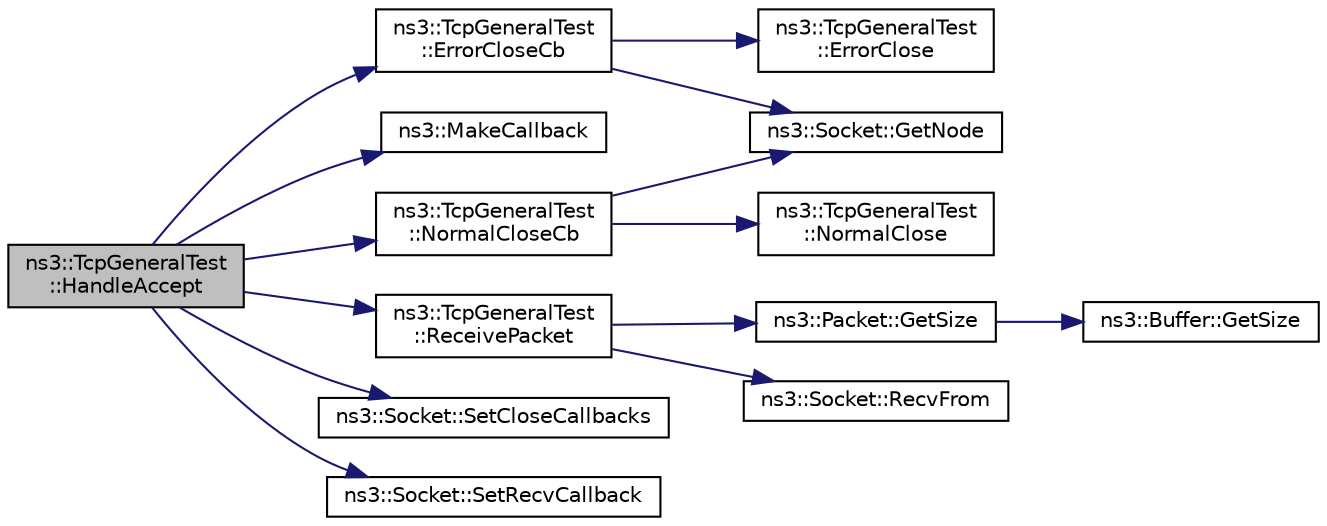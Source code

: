 digraph "ns3::TcpGeneralTest::HandleAccept"
{
 // LATEX_PDF_SIZE
  edge [fontname="Helvetica",fontsize="10",labelfontname="Helvetica",labelfontsize="10"];
  node [fontname="Helvetica",fontsize="10",shape=record];
  rankdir="LR";
  Node1 [label="ns3::TcpGeneralTest\l::HandleAccept",height=0.2,width=0.4,color="black", fillcolor="grey75", style="filled", fontcolor="black",tooltip="Handle an accept connection."];
  Node1 -> Node2 [color="midnightblue",fontsize="10",style="solid",fontname="Helvetica"];
  Node2 [label="ns3::TcpGeneralTest\l::ErrorCloseCb",height=0.2,width=0.4,color="black", fillcolor="white", style="filled",URL="$classns3_1_1_tcp_general_test.html#a06320f4c0056798fc17a37e6db60b503",tooltip="Error Close Callback."];
  Node2 -> Node3 [color="midnightblue",fontsize="10",style="solid",fontname="Helvetica"];
  Node3 [label="ns3::TcpGeneralTest\l::ErrorClose",height=0.2,width=0.4,color="black", fillcolor="white", style="filled",URL="$classns3_1_1_tcp_general_test.html#a7094bdc5082e1d76ef84afb8ee11268f",tooltip="Socket closed with an error."];
  Node2 -> Node4 [color="midnightblue",fontsize="10",style="solid",fontname="Helvetica"];
  Node4 [label="ns3::Socket::GetNode",height=0.2,width=0.4,color="black", fillcolor="white", style="filled",URL="$classns3_1_1_socket.html#aba642ad4301c1df47befc0aa9afa2e48",tooltip="Return the node this socket is associated with."];
  Node1 -> Node5 [color="midnightblue",fontsize="10",style="solid",fontname="Helvetica"];
  Node5 [label="ns3::MakeCallback",height=0.2,width=0.4,color="black", fillcolor="white", style="filled",URL="$namespacens3.html#af1dde3c04374147fca0cfe3b0766d664",tooltip="Build Callbacks for class method members which take varying numbers of arguments and potentially retu..."];
  Node1 -> Node6 [color="midnightblue",fontsize="10",style="solid",fontname="Helvetica"];
  Node6 [label="ns3::TcpGeneralTest\l::NormalCloseCb",height=0.2,width=0.4,color="black", fillcolor="white", style="filled",URL="$classns3_1_1_tcp_general_test.html#abae34b473c7370e0e7c65c985526ef76",tooltip="Normal Close Callback."];
  Node6 -> Node4 [color="midnightblue",fontsize="10",style="solid",fontname="Helvetica"];
  Node6 -> Node7 [color="midnightblue",fontsize="10",style="solid",fontname="Helvetica"];
  Node7 [label="ns3::TcpGeneralTest\l::NormalClose",height=0.2,width=0.4,color="black", fillcolor="white", style="filled",URL="$classns3_1_1_tcp_general_test.html#a38d972b53fbdb443df17121b9a6a31b3",tooltip="Socket closed normally."];
  Node1 -> Node8 [color="midnightblue",fontsize="10",style="solid",fontname="Helvetica"];
  Node8 [label="ns3::TcpGeneralTest\l::ReceivePacket",height=0.2,width=0.4,color="black", fillcolor="white", style="filled",URL="$classns3_1_1_tcp_general_test.html#aa948f005f343ea14a3c563e2d562344b",tooltip="Packet received."];
  Node8 -> Node9 [color="midnightblue",fontsize="10",style="solid",fontname="Helvetica"];
  Node9 [label="ns3::Packet::GetSize",height=0.2,width=0.4,color="black", fillcolor="white", style="filled",URL="$classns3_1_1_packet.html#afff7cb1ff518ee6dc0d424e10a5ad6ec",tooltip="Returns the the size in bytes of the packet (including the zero-filled initial payload)."];
  Node9 -> Node10 [color="midnightblue",fontsize="10",style="solid",fontname="Helvetica"];
  Node10 [label="ns3::Buffer::GetSize",height=0.2,width=0.4,color="black", fillcolor="white", style="filled",URL="$classns3_1_1_buffer.html#a60c9172d2b102f8856c81b2126c8b209",tooltip=" "];
  Node8 -> Node11 [color="midnightblue",fontsize="10",style="solid",fontname="Helvetica"];
  Node11 [label="ns3::Socket::RecvFrom",height=0.2,width=0.4,color="black", fillcolor="white", style="filled",URL="$classns3_1_1_socket.html#af22378d7af9a2745a9eada20210da215",tooltip="Read a single packet from the socket and retrieve the sender address."];
  Node1 -> Node12 [color="midnightblue",fontsize="10",style="solid",fontname="Helvetica"];
  Node12 [label="ns3::Socket::SetCloseCallbacks",height=0.2,width=0.4,color="black", fillcolor="white", style="filled",URL="$classns3_1_1_socket.html#acac93d69d477332371fe83397ed8beeb",tooltip="Detect socket recv() events such as graceful shutdown or error."];
  Node1 -> Node13 [color="midnightblue",fontsize="10",style="solid",fontname="Helvetica"];
  Node13 [label="ns3::Socket::SetRecvCallback",height=0.2,width=0.4,color="black", fillcolor="white", style="filled",URL="$classns3_1_1_socket.html#a243f7835ef1a85f9270fd3577e3a40da",tooltip="Notify application when new data is available to be read."];
}
